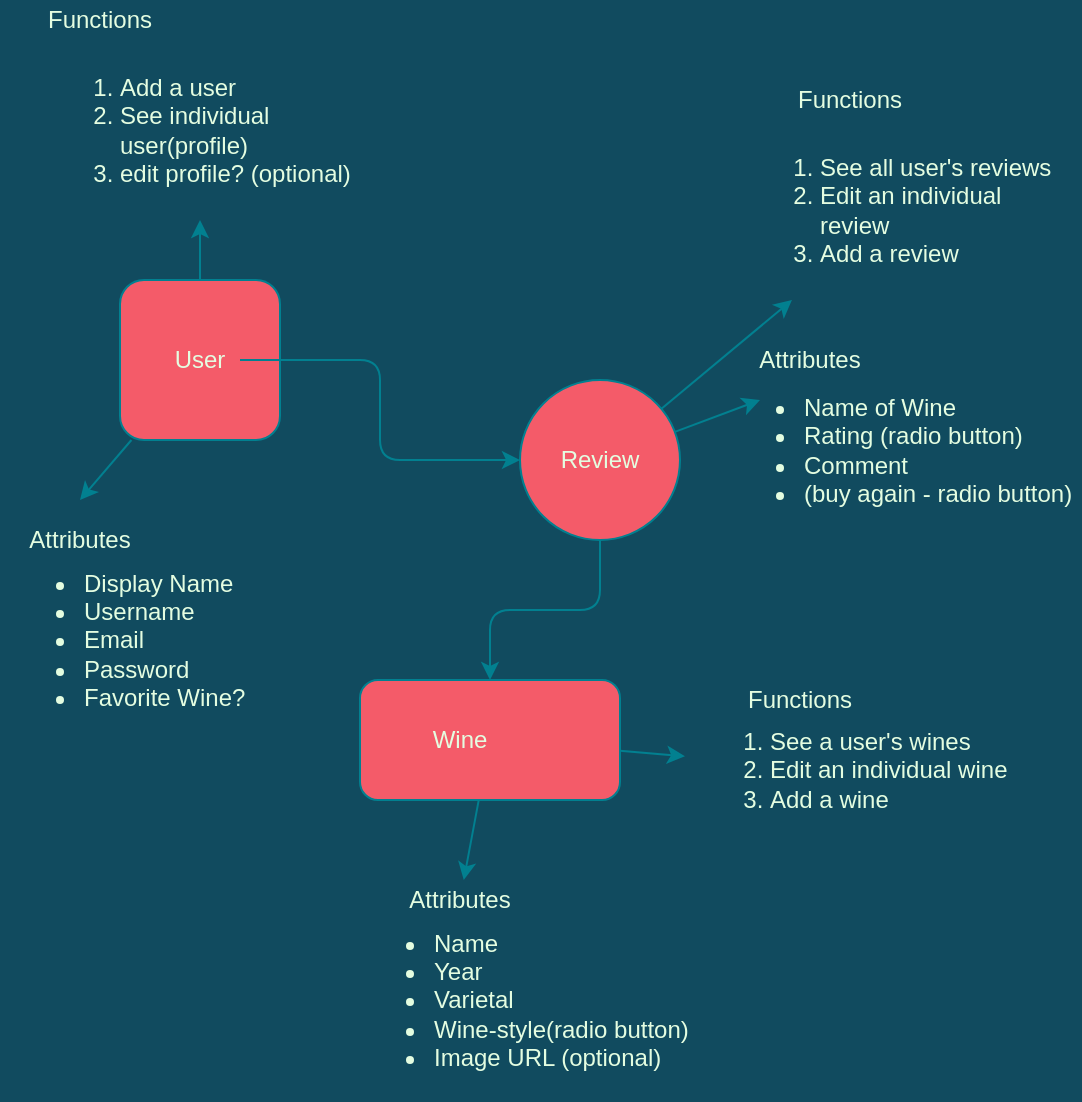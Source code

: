 <mxfile version="14.0.0" type="github">
  <diagram id="S5eEwMXcLUr6fpw3NhH4" name="Page-1">
    <mxGraphModel dx="857" dy="561" grid="1" gridSize="10" guides="1" tooltips="1" connect="1" arrows="1" fold="1" page="1" pageScale="1" pageWidth="850" pageHeight="1100" background="#114B5F" math="0" shadow="0">
      <root>
        <mxCell id="0" />
        <mxCell id="1" parent="0" />
        <mxCell id="5pj_IPDi6Z-D3rLbhU2W-26" style="edgeStyle=none;orthogonalLoop=1;jettySize=auto;html=1;labelBackgroundColor=#114B5F;strokeColor=#028090;fontColor=#E4FDE1;" parent="1" source="5pj_IPDi6Z-D3rLbhU2W-1" edge="1">
          <mxGeometry relative="1" as="geometry">
            <mxPoint x="60" y="270" as="targetPoint" />
          </mxGeometry>
        </mxCell>
        <mxCell id="5pj_IPDi6Z-D3rLbhU2W-50" style="edgeStyle=none;orthogonalLoop=1;jettySize=auto;html=1;labelBackgroundColor=#114B5F;strokeColor=#028090;fontColor=#E4FDE1;" parent="1" source="5pj_IPDi6Z-D3rLbhU2W-1" target="5pj_IPDi6Z-D3rLbhU2W-39" edge="1">
          <mxGeometry relative="1" as="geometry" />
        </mxCell>
        <mxCell id="5pj_IPDi6Z-D3rLbhU2W-1" value="" style="whiteSpace=wrap;html=1;aspect=fixed;fillColor=#F45B69;strokeColor=#028090;fontColor=#E4FDE1;rounded=1;" parent="1" vertex="1">
          <mxGeometry x="80" y="160" width="80" height="80" as="geometry" />
        </mxCell>
        <mxCell id="5pj_IPDi6Z-D3rLbhU2W-3" style="edgeStyle=orthogonalEdgeStyle;orthogonalLoop=1;jettySize=auto;html=1;exitX=1;exitY=0.5;exitDx=0;exitDy=0;labelBackgroundColor=#114B5F;strokeColor=#028090;fontColor=#E4FDE1;" parent="1" source="5pj_IPDi6Z-D3rLbhU2W-2" target="5pj_IPDi6Z-D3rLbhU2W-4" edge="1">
          <mxGeometry relative="1" as="geometry">
            <mxPoint x="320" y="250" as="targetPoint" />
          </mxGeometry>
        </mxCell>
        <mxCell id="5pj_IPDi6Z-D3rLbhU2W-2" value="User" style="text;html=1;strokeColor=none;fillColor=none;align=center;verticalAlign=middle;whiteSpace=wrap;fontColor=#E4FDE1;rounded=1;" parent="1" vertex="1">
          <mxGeometry x="100" y="190" width="40" height="20" as="geometry" />
        </mxCell>
        <mxCell id="5pj_IPDi6Z-D3rLbhU2W-6" style="edgeStyle=orthogonalEdgeStyle;orthogonalLoop=1;jettySize=auto;html=1;exitX=0.5;exitY=1;exitDx=0;exitDy=0;labelBackgroundColor=#114B5F;strokeColor=#028090;fontColor=#E4FDE1;" parent="1" source="5pj_IPDi6Z-D3rLbhU2W-4" target="5pj_IPDi6Z-D3rLbhU2W-7" edge="1">
          <mxGeometry relative="1" as="geometry">
            <mxPoint x="260" y="390" as="targetPoint" />
          </mxGeometry>
        </mxCell>
        <mxCell id="5pj_IPDi6Z-D3rLbhU2W-22" style="edgeStyle=none;orthogonalLoop=1;jettySize=auto;html=1;labelBackgroundColor=#114B5F;strokeColor=#028090;fontColor=#E4FDE1;" parent="1" source="5pj_IPDi6Z-D3rLbhU2W-4" edge="1">
          <mxGeometry relative="1" as="geometry">
            <mxPoint x="400" y="220" as="targetPoint" />
          </mxGeometry>
        </mxCell>
        <mxCell id="5pj_IPDi6Z-D3rLbhU2W-49" style="edgeStyle=none;orthogonalLoop=1;jettySize=auto;html=1;labelBackgroundColor=#114B5F;strokeColor=#028090;fontColor=#E4FDE1;" parent="1" source="5pj_IPDi6Z-D3rLbhU2W-4" target="5pj_IPDi6Z-D3rLbhU2W-36" edge="1">
          <mxGeometry relative="1" as="geometry" />
        </mxCell>
        <mxCell id="5pj_IPDi6Z-D3rLbhU2W-4" value="" style="ellipse;whiteSpace=wrap;html=1;aspect=fixed;fillColor=#F45B69;strokeColor=#028090;fontColor=#E4FDE1;rounded=1;" parent="1" vertex="1">
          <mxGeometry x="280" y="210" width="80" height="80" as="geometry" />
        </mxCell>
        <mxCell id="5pj_IPDi6Z-D3rLbhU2W-5" value="Review" style="text;html=1;strokeColor=none;fillColor=none;align=center;verticalAlign=middle;whiteSpace=wrap;fontColor=#E4FDE1;rounded=1;" parent="1" vertex="1">
          <mxGeometry x="300" y="240" width="40" height="20" as="geometry" />
        </mxCell>
        <mxCell id="5pj_IPDi6Z-D3rLbhU2W-24" style="edgeStyle=none;orthogonalLoop=1;jettySize=auto;html=1;labelBackgroundColor=#114B5F;strokeColor=#028090;fontColor=#E4FDE1;" parent="1" source="5pj_IPDi6Z-D3rLbhU2W-7" target="5pj_IPDi6Z-D3rLbhU2W-23" edge="1">
          <mxGeometry relative="1" as="geometry" />
        </mxCell>
        <mxCell id="5pj_IPDi6Z-D3rLbhU2W-52" style="edgeStyle=none;orthogonalLoop=1;jettySize=auto;html=1;labelBackgroundColor=#114B5F;strokeColor=#028090;fontColor=#E4FDE1;" parent="1" source="5pj_IPDi6Z-D3rLbhU2W-7" target="5pj_IPDi6Z-D3rLbhU2W-35" edge="1">
          <mxGeometry relative="1" as="geometry" />
        </mxCell>
        <mxCell id="5pj_IPDi6Z-D3rLbhU2W-7" value="" style="whiteSpace=wrap;html=1;fillColor=#F45B69;strokeColor=#028090;fontColor=#E4FDE1;rounded=1;" parent="1" vertex="1">
          <mxGeometry x="200" y="360" width="130" height="60" as="geometry" />
        </mxCell>
        <mxCell id="5pj_IPDi6Z-D3rLbhU2W-8" value="Wine" style="text;html=1;strokeColor=none;fillColor=none;align=center;verticalAlign=middle;whiteSpace=wrap;fontColor=#E4FDE1;rounded=1;" parent="1" vertex="1">
          <mxGeometry x="230" y="380" width="40" height="20" as="geometry" />
        </mxCell>
        <mxCell id="5pj_IPDi6Z-D3rLbhU2W-21" value="Attributes" style="text;html=1;strokeColor=none;fillColor=none;align=center;verticalAlign=middle;whiteSpace=wrap;fontColor=#E4FDE1;rounded=1;" parent="1" vertex="1">
          <mxGeometry x="405" y="190" width="40" height="20" as="geometry" />
        </mxCell>
        <mxCell id="5pj_IPDi6Z-D3rLbhU2W-23" value="Attributes" style="text;html=1;strokeColor=none;fillColor=none;align=center;verticalAlign=middle;whiteSpace=wrap;fontColor=#E4FDE1;rounded=1;" parent="1" vertex="1">
          <mxGeometry x="230" y="460" width="40" height="20" as="geometry" />
        </mxCell>
        <mxCell id="5pj_IPDi6Z-D3rLbhU2W-25" value="Attributes" style="text;html=1;strokeColor=none;fillColor=none;align=center;verticalAlign=middle;whiteSpace=wrap;fontColor=#E4FDE1;rounded=1;" parent="1" vertex="1">
          <mxGeometry x="40" y="280" width="40" height="20" as="geometry" />
        </mxCell>
        <mxCell id="5pj_IPDi6Z-D3rLbhU2W-27" value="&lt;ul&gt;&lt;li&gt;Name of Wine&lt;/li&gt;&lt;li&gt;Rating (radio button)&lt;/li&gt;&lt;li&gt;Comment&amp;nbsp;&lt;/li&gt;&lt;li&gt;(buy again - radio button)&lt;/li&gt;&lt;/ul&gt;" style="text;strokeColor=none;fillColor=none;html=1;whiteSpace=wrap;verticalAlign=middle;overflow=hidden;fontColor=#E4FDE1;rounded=1;" parent="1" vertex="1">
          <mxGeometry x="380" y="200" width="180" height="90" as="geometry" />
        </mxCell>
        <mxCell id="5pj_IPDi6Z-D3rLbhU2W-28" value="&lt;ul&gt;&lt;li&gt;Name&lt;/li&gt;&lt;li&gt;Year&lt;/li&gt;&lt;li&gt;Varietal&lt;/li&gt;&lt;li&gt;Wine-style(radio button)&lt;/li&gt;&lt;li&gt;Image URL (optional)&amp;nbsp;&lt;/li&gt;&lt;/ul&gt;" style="text;strokeColor=none;fillColor=none;html=1;whiteSpace=wrap;verticalAlign=middle;overflow=hidden;fontColor=#E4FDE1;rounded=1;" parent="1" vertex="1">
          <mxGeometry x="195" y="470" width="180" height="100" as="geometry" />
        </mxCell>
        <mxCell id="5pj_IPDi6Z-D3rLbhU2W-29" value="&lt;ul&gt;&lt;li&gt;Display Name&lt;/li&gt;&lt;li&gt;Username&lt;/li&gt;&lt;li&gt;Email&lt;/li&gt;&lt;li&gt;Password&amp;nbsp;&lt;/li&gt;&lt;li&gt;Favorite Wine?&amp;nbsp;&lt;/li&gt;&lt;/ul&gt;" style="text;strokeColor=none;fillColor=none;html=1;whiteSpace=wrap;verticalAlign=middle;overflow=hidden;fontColor=#E4FDE1;rounded=1;" parent="1" vertex="1">
          <mxGeometry x="20" y="290" width="140" height="90" as="geometry" />
        </mxCell>
        <mxCell id="5pj_IPDi6Z-D3rLbhU2W-35" value="&lt;ol&gt;&lt;li&gt;See a user&#39;s wines&lt;/li&gt;&lt;li&gt;Edit an individual wine&lt;/li&gt;&lt;li&gt;Add a wine&amp;nbsp;&lt;/li&gt;&lt;/ol&gt;" style="text;strokeColor=none;fillColor=none;html=1;whiteSpace=wrap;verticalAlign=middle;overflow=hidden;fontColor=#E4FDE1;rounded=1;" parent="1" vertex="1">
          <mxGeometry x="362.5" y="360" width="165" height="90" as="geometry" />
        </mxCell>
        <mxCell id="5pj_IPDi6Z-D3rLbhU2W-36" value="&lt;ol&gt;&lt;li&gt;See all user&#39;s reviews&amp;nbsp;&lt;/li&gt;&lt;li&gt;Edit an individual review&lt;/li&gt;&lt;li&gt;Add a review&amp;nbsp;&lt;/li&gt;&lt;/ol&gt;" style="text;strokeColor=none;fillColor=none;html=1;whiteSpace=wrap;verticalAlign=middle;overflow=hidden;fontColor=#E4FDE1;rounded=1;" parent="1" vertex="1">
          <mxGeometry x="387.5" y="80" width="165" height="90" as="geometry" />
        </mxCell>
        <mxCell id="5pj_IPDi6Z-D3rLbhU2W-37" value="Functions" style="text;html=1;strokeColor=none;fillColor=none;align=center;verticalAlign=middle;whiteSpace=wrap;fontColor=#E4FDE1;rounded=1;" parent="1" vertex="1">
          <mxGeometry x="400" y="360" width="40" height="20" as="geometry" />
        </mxCell>
        <mxCell id="5pj_IPDi6Z-D3rLbhU2W-38" value="Functions" style="text;html=1;strokeColor=none;fillColor=none;align=center;verticalAlign=middle;whiteSpace=wrap;fontColor=#E4FDE1;rounded=1;" parent="1" vertex="1">
          <mxGeometry x="425" y="60" width="40" height="20" as="geometry" />
        </mxCell>
        <mxCell id="5pj_IPDi6Z-D3rLbhU2W-39" value="&lt;ol&gt;&lt;li&gt;Add a user&lt;/li&gt;&lt;li&gt;See individual user(profile)&amp;nbsp;&lt;/li&gt;&lt;li&gt;edit profile? (optional)&amp;nbsp;&lt;/li&gt;&lt;/ol&gt;" style="text;strokeColor=none;fillColor=none;html=1;whiteSpace=wrap;verticalAlign=middle;overflow=hidden;fontColor=#E4FDE1;rounded=1;" parent="1" vertex="1">
          <mxGeometry x="37.5" y="40" width="165" height="90" as="geometry" />
        </mxCell>
        <mxCell id="5pj_IPDi6Z-D3rLbhU2W-40" value="Functions" style="text;html=1;strokeColor=none;fillColor=none;align=center;verticalAlign=middle;whiteSpace=wrap;fontColor=#E4FDE1;rounded=1;" parent="1" vertex="1">
          <mxGeometry x="50" y="20" width="40" height="20" as="geometry" />
        </mxCell>
      </root>
    </mxGraphModel>
  </diagram>
</mxfile>
